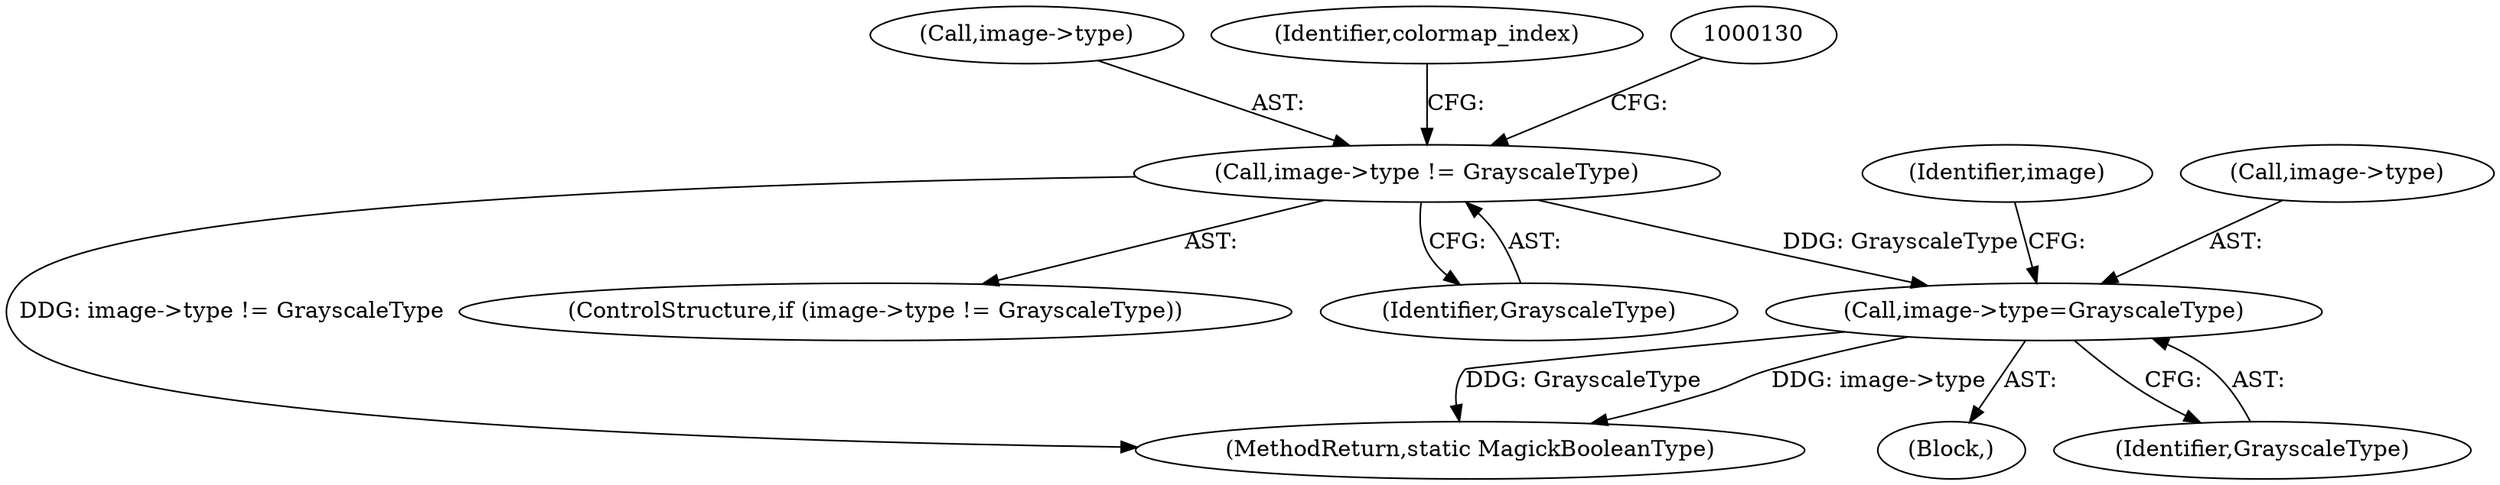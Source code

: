 digraph "0_ImageMagick_db1ffb6cf44bcfe5c4d5fcf9d9109ded5617387f_1@pointer" {
"1000612" [label="(Call,image->type=GrayscaleType)"];
"1000124" [label="(Call,image->type != GrayscaleType)"];
"1000620" [label="(Identifier,image)"];
"1000124" [label="(Call,image->type != GrayscaleType)"];
"1000125" [label="(Call,image->type)"];
"1000128" [label="(Identifier,GrayscaleType)"];
"1000633" [label="(MethodReturn,static MagickBooleanType)"];
"1000613" [label="(Call,image->type)"];
"1000102" [label="(Block,)"];
"1000616" [label="(Identifier,GrayscaleType)"];
"1000123" [label="(ControlStructure,if (image->type != GrayscaleType))"];
"1000135" [label="(Identifier,colormap_index)"];
"1000612" [label="(Call,image->type=GrayscaleType)"];
"1000612" -> "1000102"  [label="AST: "];
"1000612" -> "1000616"  [label="CFG: "];
"1000613" -> "1000612"  [label="AST: "];
"1000616" -> "1000612"  [label="AST: "];
"1000620" -> "1000612"  [label="CFG: "];
"1000612" -> "1000633"  [label="DDG: image->type"];
"1000612" -> "1000633"  [label="DDG: GrayscaleType"];
"1000124" -> "1000612"  [label="DDG: GrayscaleType"];
"1000124" -> "1000123"  [label="AST: "];
"1000124" -> "1000128"  [label="CFG: "];
"1000125" -> "1000124"  [label="AST: "];
"1000128" -> "1000124"  [label="AST: "];
"1000130" -> "1000124"  [label="CFG: "];
"1000135" -> "1000124"  [label="CFG: "];
"1000124" -> "1000633"  [label="DDG: image->type != GrayscaleType"];
}

